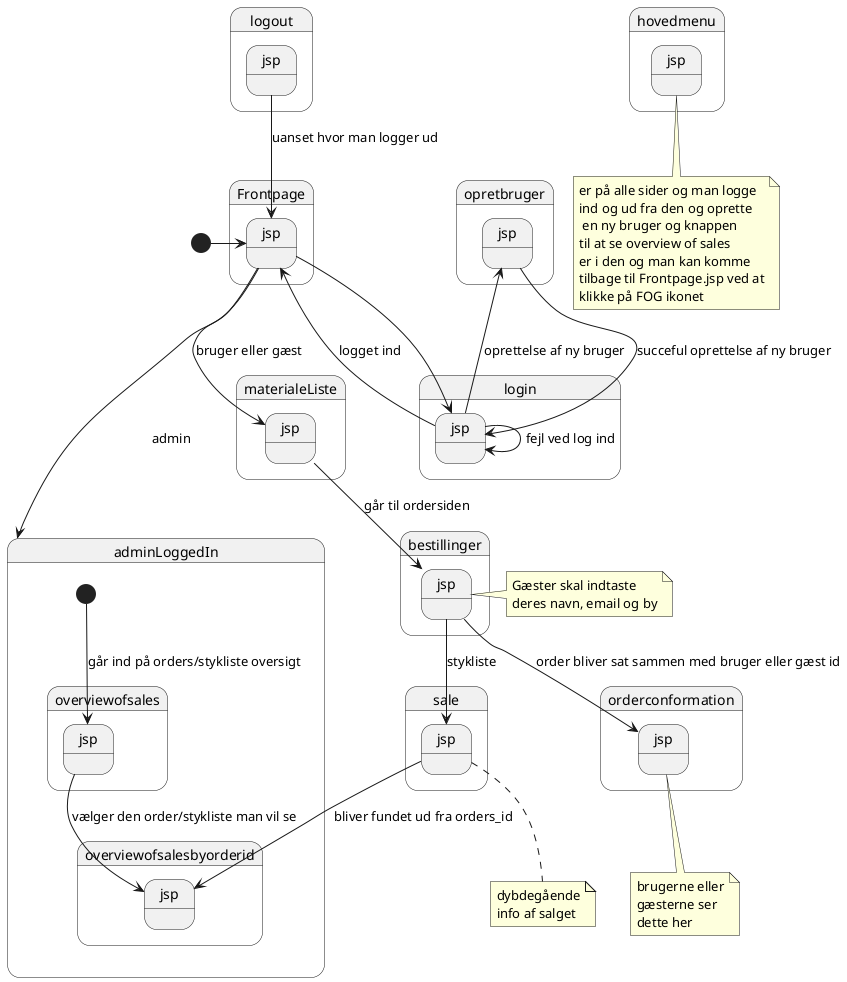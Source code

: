 @startuml
'https://plantuml.com/state-diagram

state Frontpage.jsp
state login.jsp
state opretbruger.jsp
state logout.jsp
state hovedmenu.jsp



note bottom of hovedmenu.jsp
 er på alle sider og man logge
 ind og ud fra den og oprette
  en ny bruger og knappen
 til at se overview of sales
 er i den og man kan komme
 tilbage til Frontpage.jsp ved at
 klikke på FOG ikonet
end note



[*] -right-> Frontpage.jsp
Frontpage.jsp --> login.jsp
login.jsp--> Frontpage.jsp :logget ind
Frontpage.jsp-->adminLoggedIn : admin
login.jsp --> login.jsp : fejl ved log ind
login.jsp --> opretbruger.jsp : oprettelse af ny bruger
opretbruger.jsp --> login.jsp : succeful oprettelse af ny bruger
logout.jsp-->Frontpage.jsp : uanset hvor man logger ud



Frontpage.jsp --> materialeListe.jsp : bruger eller gæst
  materialeListe.jsp --> bestillinger.jsp : går til ordersiden
  bestillinger.jsp-->orderconformation.jsp : order bliver sat sammen med bruger eller gæst id
  bestillinger.jsp-->sale.jsp : stykliste



note bottom of orderconformation.jsp
brugerne eller
gæsterne ser
dette her
end note

note bottom of sale.jsp
dybdegående
info af salget
end note

note right of bestillinger.jsp
Gæster skal indtaste
deres navn, email og by
end note

state adminLoggedIn{
[*]-->overviewofsales.jsp : går ind på orders/stykliste oversigt
overviewofsales.jsp -->overviewofsalesbyorderid.jsp : vælger den order/stykliste man vil se
sale.jsp-->overviewofsalesbyorderid.jsp : bliver fundet ud fra orders_id
}



@enduml